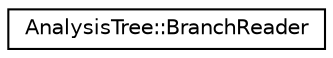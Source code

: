 digraph "Graphical Class Hierarchy"
{
  edge [fontname="Helvetica",fontsize="10",labelfontname="Helvetica",labelfontsize="10"];
  node [fontname="Helvetica",fontsize="10",shape=record];
  rankdir="LR";
  Node1 [label="AnalysisTree::BranchReader",height=0.2,width=0.4,color="black", fillcolor="white", style="filled",URL="$d2/dc9/classAnalysisTree_1_1BranchReader.html",tooltip="BranchReader keeps data-object associated with tree branch and list of cuts for this branch lots of v..."];
}
